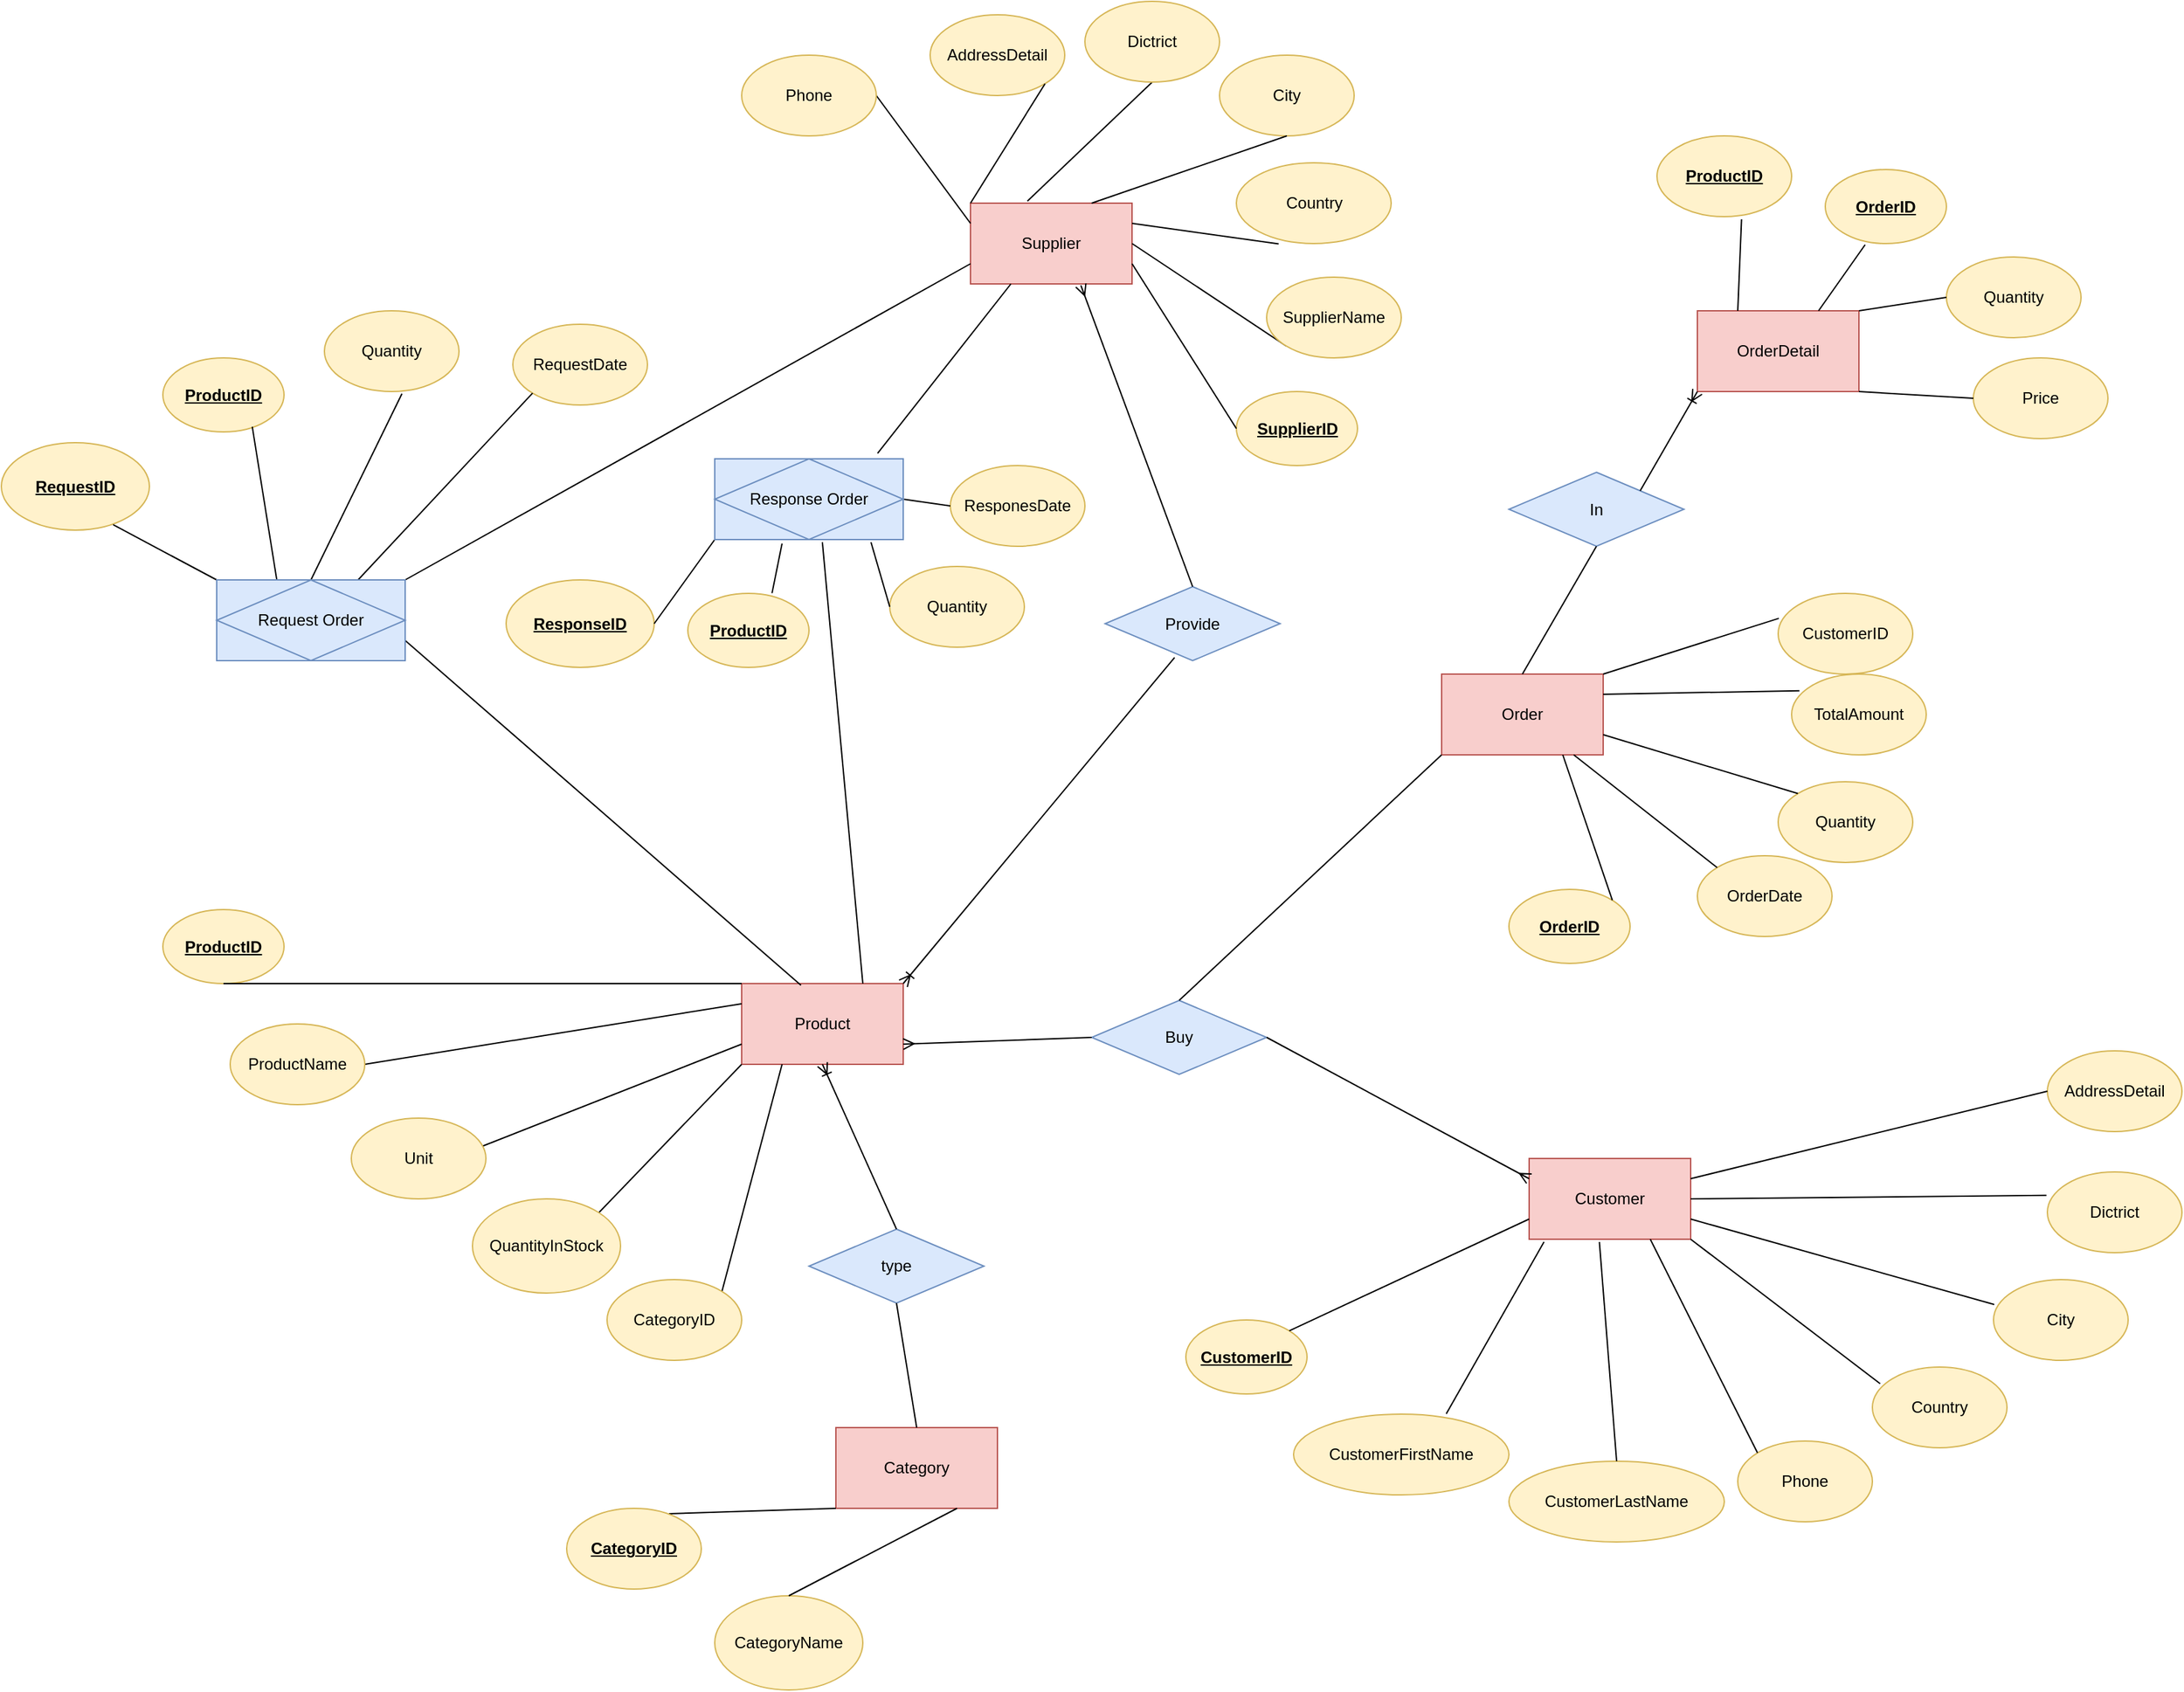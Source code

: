 <mxfile version="20.2.8" type="device"><diagram id="HJCY66pn-C1w1M62q-zt" name="Page-1"><mxGraphModel dx="2924" dy="1392" grid="1" gridSize="10" guides="1" tooltips="1" connect="1" arrows="1" fold="1" page="1" pageScale="1" pageWidth="850" pageHeight="1100" math="0" shadow="0"><root><mxCell id="0"/><mxCell id="1" parent="0"/><mxCell id="BhKzlhzsZ42pCmZVWNvh-1" value="Supplier" style="rounded=0;whiteSpace=wrap;html=1;fillColor=#f8cecc;strokeColor=#b85450;" parent="1" vertex="1"><mxGeometry x="280" y="340" width="120" height="60" as="geometry"/></mxCell><mxCell id="BhKzlhzsZ42pCmZVWNvh-2" value="&lt;b&gt;&lt;u&gt;SupplierID&lt;/u&gt;&lt;/b&gt;" style="ellipse;whiteSpace=wrap;html=1;fillColor=#fff2cc;strokeColor=#d6b656;" parent="1" vertex="1"><mxGeometry x="477.5" y="480" width="90" height="55" as="geometry"/></mxCell><mxCell id="BhKzlhzsZ42pCmZVWNvh-5" value="City" style="ellipse;whiteSpace=wrap;html=1;fillColor=#fff2cc;strokeColor=#d6b656;" parent="1" vertex="1"><mxGeometry x="465" y="230" width="100" height="60" as="geometry"/></mxCell><mxCell id="BhKzlhzsZ42pCmZVWNvh-11" value="" style="endArrow=none;html=1;rounded=0;entryX=0;entryY=0.5;entryDx=0;entryDy=0;exitX=1;exitY=0.75;exitDx=0;exitDy=0;" parent="1" source="BhKzlhzsZ42pCmZVWNvh-1" target="BhKzlhzsZ42pCmZVWNvh-2" edge="1"><mxGeometry width="50" height="50" relative="1" as="geometry"><mxPoint x="560" y="560" as="sourcePoint"/><mxPoint x="610" y="510" as="targetPoint"/></mxGeometry></mxCell><mxCell id="BhKzlhzsZ42pCmZVWNvh-12" value="" style="endArrow=none;html=1;rounded=0;entryX=0.273;entryY=1.005;entryDx=0;entryDy=0;exitX=1;exitY=0.25;exitDx=0;exitDy=0;entryPerimeter=0;" parent="1" source="BhKzlhzsZ42pCmZVWNvh-1" target="BhKzlhzsZ42pCmZVWNvh-50" edge="1"><mxGeometry width="50" height="50" relative="1" as="geometry"><mxPoint x="356.96" y="348.98" as="sourcePoint"/><mxPoint x="165.545" y="329.02" as="targetPoint"/></mxGeometry></mxCell><mxCell id="BhKzlhzsZ42pCmZVWNvh-13" value="" style="endArrow=none;html=1;rounded=0;entryX=0;entryY=1;entryDx=0;entryDy=0;exitX=1;exitY=0.5;exitDx=0;exitDy=0;" parent="1" source="BhKzlhzsZ42pCmZVWNvh-1" target="BhKzlhzsZ42pCmZVWNvh-57" edge="1"><mxGeometry width="50" height="50" relative="1" as="geometry"><mxPoint x="366.96" y="358.98" as="sourcePoint"/><mxPoint x="165.355" y="281.213" as="targetPoint"/></mxGeometry></mxCell><mxCell id="BhKzlhzsZ42pCmZVWNvh-14" value="" style="endArrow=none;html=1;rounded=0;entryX=0.5;entryY=1;entryDx=0;entryDy=0;exitX=0.75;exitY=0;exitDx=0;exitDy=0;" parent="1" source="BhKzlhzsZ42pCmZVWNvh-1" target="BhKzlhzsZ42pCmZVWNvh-5" edge="1"><mxGeometry width="50" height="50" relative="1" as="geometry"><mxPoint x="376.96" y="368.98" as="sourcePoint"/><mxPoint x="406.99" y="291.98" as="targetPoint"/></mxGeometry></mxCell><mxCell id="BhKzlhzsZ42pCmZVWNvh-15" value="" style="endArrow=none;html=1;rounded=0;entryX=0.5;entryY=1;entryDx=0;entryDy=0;exitX=0.352;exitY=-0.025;exitDx=0;exitDy=0;exitPerimeter=0;" parent="1" source="BhKzlhzsZ42pCmZVWNvh-1" target="BhKzlhzsZ42pCmZVWNvh-51" edge="1"><mxGeometry width="50" height="50" relative="1" as="geometry"><mxPoint x="300" y="340" as="sourcePoint"/><mxPoint x="154" y="416.98" as="targetPoint"/></mxGeometry></mxCell><mxCell id="BhKzlhzsZ42pCmZVWNvh-17" value="" style="endArrow=none;html=1;rounded=0;entryX=1;entryY=0.5;entryDx=0;entryDy=0;exitX=0;exitY=0.25;exitDx=0;exitDy=0;" parent="1" source="BhKzlhzsZ42pCmZVWNvh-1" target="BhKzlhzsZ42pCmZVWNvh-60" edge="1"><mxGeometry width="50" height="50" relative="1" as="geometry"><mxPoint x="290" y="410" as="sourcePoint"/><mxPoint x="164" y="426.98" as="targetPoint"/></mxGeometry></mxCell><mxCell id="BhKzlhzsZ42pCmZVWNvh-18" value="Product" style="rounded=0;whiteSpace=wrap;html=1;fillColor=#f8cecc;strokeColor=#b85450;" parent="1" vertex="1"><mxGeometry x="110" y="920" width="120" height="60" as="geometry"/></mxCell><mxCell id="BhKzlhzsZ42pCmZVWNvh-19" value="&lt;b&gt;&lt;u&gt;ProductID&lt;/u&gt;&lt;/b&gt;" style="ellipse;whiteSpace=wrap;html=1;fillColor=#fff2cc;strokeColor=#d6b656;" parent="1" vertex="1"><mxGeometry x="-320" y="865" width="90" height="55" as="geometry"/></mxCell><mxCell id="BhKzlhzsZ42pCmZVWNvh-24" value="" style="endArrow=none;html=1;rounded=0;entryX=1;entryY=0;entryDx=0;entryDy=0;exitX=0;exitY=1;exitDx=0;exitDy=0;" parent="1" source="BhKzlhzsZ42pCmZVWNvh-18" target="BhKzlhzsZ42pCmZVWNvh-55" edge="1"><mxGeometry width="50" height="50" relative="1" as="geometry"><mxPoint x="180" y="470" as="sourcePoint"/><mxPoint x="39" y="579.02" as="targetPoint"/></mxGeometry></mxCell><mxCell id="BhKzlhzsZ42pCmZVWNvh-25" value="" style="endArrow=none;html=1;rounded=0;entryX=0.97;entryY=0.35;entryDx=0;entryDy=0;entryPerimeter=0;exitX=0;exitY=0.75;exitDx=0;exitDy=0;" parent="1" source="BhKzlhzsZ42pCmZVWNvh-18" target="BhKzlhzsZ42pCmZVWNvh-54" edge="1"><mxGeometry width="50" height="50" relative="1" as="geometry"><mxPoint x="190" y="480" as="sourcePoint"/><mxPoint x="49" y="589.02" as="targetPoint"/></mxGeometry></mxCell><mxCell id="BhKzlhzsZ42pCmZVWNvh-26" value="" style="endArrow=none;html=1;rounded=0;entryX=0;entryY=0.25;entryDx=0;entryDy=0;exitX=1;exitY=0.5;exitDx=0;exitDy=0;" parent="1" source="BhKzlhzsZ42pCmZVWNvh-53" target="BhKzlhzsZ42pCmZVWNvh-18" edge="1"><mxGeometry width="50" height="50" relative="1" as="geometry"><mxPoint x="27.5" y="730" as="sourcePoint"/><mxPoint x="59" y="599.02" as="targetPoint"/></mxGeometry></mxCell><mxCell id="BhKzlhzsZ42pCmZVWNvh-27" value="" style="endArrow=none;html=1;rounded=0;entryX=0.5;entryY=1;entryDx=0;entryDy=0;" parent="1" target="BhKzlhzsZ42pCmZVWNvh-19" edge="1"><mxGeometry width="50" height="50" relative="1" as="geometry"><mxPoint x="110" y="920" as="sourcePoint"/><mxPoint x="69" y="609.02" as="targetPoint"/></mxGeometry></mxCell><mxCell id="BhKzlhzsZ42pCmZVWNvh-28" value="" style="endArrow=none;html=1;rounded=0;entryX=1;entryY=0;entryDx=0;entryDy=0;exitX=0.25;exitY=1;exitDx=0;exitDy=0;" parent="1" source="BhKzlhzsZ42pCmZVWNvh-18" target="BhKzlhzsZ42pCmZVWNvh-56" edge="1"><mxGeometry width="50" height="50" relative="1" as="geometry"><mxPoint x="100" y="830" as="sourcePoint"/><mxPoint x="63.05" y="894.97" as="targetPoint"/></mxGeometry></mxCell><mxCell id="BhKzlhzsZ42pCmZVWNvh-29" value="Provide" style="rhombus;whiteSpace=wrap;html=1;fillColor=#dae8fc;strokeColor=#6c8ebf;" parent="1" vertex="1"><mxGeometry x="380" y="625" width="130" height="55" as="geometry"/></mxCell><mxCell id="BhKzlhzsZ42pCmZVWNvh-30" value="" style="endArrow=ERoneToMany;html=1;rounded=0;entryX=1;entryY=0;entryDx=0;entryDy=0;exitX=0.397;exitY=0.957;exitDx=0;exitDy=0;exitPerimeter=0;endFill=0;" parent="1" source="BhKzlhzsZ42pCmZVWNvh-29" target="BhKzlhzsZ42pCmZVWNvh-18" edge="1"><mxGeometry width="50" height="50" relative="1" as="geometry"><mxPoint x="315" y="625" as="sourcePoint"/><mxPoint x="215" y="700" as="targetPoint"/></mxGeometry></mxCell><mxCell id="BhKzlhzsZ42pCmZVWNvh-31" value="" style="endArrow=ERmany;html=1;rounded=0;entryX=0.683;entryY=1.017;entryDx=0;entryDy=0;exitX=0.5;exitY=0;exitDx=0;exitDy=0;entryPerimeter=0;endFill=0;startArrow=none;startFill=0;" parent="1" source="BhKzlhzsZ42pCmZVWNvh-29" target="BhKzlhzsZ42pCmZVWNvh-1" edge="1"><mxGeometry width="50" height="50" relative="1" as="geometry"><mxPoint x="298.96" y="718.02" as="sourcePoint"/><mxPoint x="255" y="660" as="targetPoint"/></mxGeometry></mxCell><mxCell id="BhKzlhzsZ42pCmZVWNvh-33" value="Category" style="rounded=0;whiteSpace=wrap;html=1;fillColor=#f8cecc;strokeColor=#b85450;" parent="1" vertex="1"><mxGeometry x="180" y="1250" width="120" height="60" as="geometry"/></mxCell><mxCell id="BhKzlhzsZ42pCmZVWNvh-35" value="CategoryName" style="ellipse;whiteSpace=wrap;html=1;fillColor=#fff2cc;strokeColor=#d6b656;" parent="1" vertex="1"><mxGeometry x="90" y="1375" width="110" height="70" as="geometry"/></mxCell><mxCell id="BhKzlhzsZ42pCmZVWNvh-38" value="" style="endArrow=none;html=1;rounded=0;entryX=0.75;entryY=1;entryDx=0;entryDy=0;exitX=0.5;exitY=0;exitDx=0;exitDy=0;" parent="1" source="BhKzlhzsZ42pCmZVWNvh-35" target="BhKzlhzsZ42pCmZVWNvh-33" edge="1"><mxGeometry width="50" height="50" relative="1" as="geometry"><mxPoint x="375" y="1195" as="sourcePoint"/><mxPoint x="370" y="1320" as="targetPoint"/></mxGeometry></mxCell><mxCell id="BhKzlhzsZ42pCmZVWNvh-39" value="" style="endArrow=none;html=1;rounded=0;entryX=0;entryY=1;entryDx=0;entryDy=0;exitX=0.76;exitY=0.067;exitDx=0;exitDy=0;exitPerimeter=0;" parent="1" source="BhKzlhzsZ42pCmZVWNvh-64" target="BhKzlhzsZ42pCmZVWNvh-33" edge="1"><mxGeometry width="50" height="50" relative="1" as="geometry"><mxPoint x="215" y="1035" as="sourcePoint"/><mxPoint x="210" y="1160" as="targetPoint"/></mxGeometry></mxCell><mxCell id="BhKzlhzsZ42pCmZVWNvh-42" value="type" style="rhombus;whiteSpace=wrap;html=1;fillColor=#dae8fc;strokeColor=#6c8ebf;" parent="1" vertex="1"><mxGeometry x="160" y="1102.5" width="130" height="55" as="geometry"/></mxCell><mxCell id="BhKzlhzsZ42pCmZVWNvh-43" value="" style="endArrow=none;html=1;rounded=0;entryX=0.5;entryY=0;entryDx=0;entryDy=0;exitX=0.5;exitY=1;exitDx=0;exitDy=0;" parent="1" source="BhKzlhzsZ42pCmZVWNvh-42" target="BhKzlhzsZ42pCmZVWNvh-33" edge="1"><mxGeometry width="50" height="50" relative="1" as="geometry"><mxPoint x="94.92" y="1119.04" as="sourcePoint"/><mxPoint x="84" y="1050" as="targetPoint"/></mxGeometry></mxCell><mxCell id="BhKzlhzsZ42pCmZVWNvh-44" value="" style="endArrow=ERoneToMany;html=1;rounded=0;entryX=0.5;entryY=1;entryDx=0;entryDy=0;exitX=0.5;exitY=0;exitDx=0;exitDy=0;startArrow=none;startFill=0;endFill=0;" parent="1" source="BhKzlhzsZ42pCmZVWNvh-42" target="BhKzlhzsZ42pCmZVWNvh-18" edge="1"><mxGeometry width="50" height="50" relative="1" as="geometry"><mxPoint x="104.92" y="1129.04" as="sourcePoint"/><mxPoint x="167.04" y="820" as="targetPoint"/></mxGeometry></mxCell><mxCell id="BhKzlhzsZ42pCmZVWNvh-50" value="Country" style="ellipse;whiteSpace=wrap;html=1;fillColor=#fff2cc;strokeColor=#d6b656;" parent="1" vertex="1"><mxGeometry x="477.5" y="310" width="115" height="60" as="geometry"/></mxCell><mxCell id="BhKzlhzsZ42pCmZVWNvh-51" value="Dictrict" style="ellipse;whiteSpace=wrap;html=1;fillColor=#fff2cc;strokeColor=#d6b656;" parent="1" vertex="1"><mxGeometry x="365" y="190" width="100" height="60" as="geometry"/></mxCell><mxCell id="BhKzlhzsZ42pCmZVWNvh-53" value="ProductName" style="ellipse;whiteSpace=wrap;html=1;fillColor=#fff2cc;strokeColor=#d6b656;" parent="1" vertex="1"><mxGeometry x="-270" y="950" width="100" height="60" as="geometry"/></mxCell><mxCell id="BhKzlhzsZ42pCmZVWNvh-54" value="Unit" style="ellipse;whiteSpace=wrap;html=1;fillColor=#fff2cc;strokeColor=#d6b656;" parent="1" vertex="1"><mxGeometry x="-180" y="1020" width="100" height="60" as="geometry"/></mxCell><mxCell id="BhKzlhzsZ42pCmZVWNvh-55" value="QuantityInStock" style="ellipse;whiteSpace=wrap;html=1;fillColor=#fff2cc;strokeColor=#d6b656;" parent="1" vertex="1"><mxGeometry x="-90" y="1080" width="110" height="70" as="geometry"/></mxCell><mxCell id="BhKzlhzsZ42pCmZVWNvh-56" value="CategoryID" style="ellipse;whiteSpace=wrap;html=1;fillColor=#fff2cc;strokeColor=#d6b656;" parent="1" vertex="1"><mxGeometry x="10" y="1140" width="100" height="60" as="geometry"/></mxCell><mxCell id="BhKzlhzsZ42pCmZVWNvh-57" value="SupplierName" style="ellipse;whiteSpace=wrap;html=1;fillColor=#fff2cc;strokeColor=#d6b656;" parent="1" vertex="1"><mxGeometry x="500" y="395" width="100" height="60" as="geometry"/></mxCell><mxCell id="BhKzlhzsZ42pCmZVWNvh-60" value="Phone" style="ellipse;whiteSpace=wrap;html=1;fillColor=#fff2cc;strokeColor=#d6b656;" parent="1" vertex="1"><mxGeometry x="110" y="230" width="100" height="60" as="geometry"/></mxCell><mxCell id="BhKzlhzsZ42pCmZVWNvh-64" value="&lt;b&gt;&lt;u&gt;CategoryID&lt;/u&gt;&lt;/b&gt;" style="ellipse;whiteSpace=wrap;html=1;fillColor=#fff2cc;strokeColor=#d6b656;" parent="1" vertex="1"><mxGeometry x="-20" y="1310" width="100" height="60" as="geometry"/></mxCell><mxCell id="BhKzlhzsZ42pCmZVWNvh-68" value="Customer" style="rounded=0;whiteSpace=wrap;html=1;fillColor=#f8cecc;strokeColor=#b85450;" parent="1" vertex="1"><mxGeometry x="695" y="1050" width="120" height="60" as="geometry"/></mxCell><mxCell id="BhKzlhzsZ42pCmZVWNvh-69" value="&lt;b&gt;&lt;u&gt;CustomerID&lt;/u&gt;&lt;/b&gt;" style="ellipse;whiteSpace=wrap;html=1;fillColor=#fff2cc;strokeColor=#d6b656;" parent="1" vertex="1"><mxGeometry x="440" y="1170" width="90" height="55" as="geometry"/></mxCell><mxCell id="BhKzlhzsZ42pCmZVWNvh-70" value="CustomerFirstName" style="ellipse;whiteSpace=wrap;html=1;fillColor=#fff2cc;strokeColor=#d6b656;" parent="1" vertex="1"><mxGeometry x="520" y="1240" width="160" height="60" as="geometry"/></mxCell><mxCell id="BhKzlhzsZ42pCmZVWNvh-71" value="City" style="ellipse;whiteSpace=wrap;html=1;fillColor=#fff2cc;strokeColor=#d6b656;" parent="1" vertex="1"><mxGeometry x="1040" y="1140" width="100" height="60" as="geometry"/></mxCell><mxCell id="BhKzlhzsZ42pCmZVWNvh-72" value="Country" style="ellipse;whiteSpace=wrap;html=1;fillColor=#fff2cc;strokeColor=#d6b656;" parent="1" vertex="1"><mxGeometry x="950" y="1205" width="100" height="60" as="geometry"/></mxCell><mxCell id="BhKzlhzsZ42pCmZVWNvh-73" value="Phone" style="ellipse;whiteSpace=wrap;html=1;fillColor=#fff2cc;strokeColor=#d6b656;" parent="1" vertex="1"><mxGeometry x="850" y="1260" width="100" height="60" as="geometry"/></mxCell><mxCell id="BhKzlhzsZ42pCmZVWNvh-74" value="CustomerLastName" style="ellipse;whiteSpace=wrap;html=1;fillColor=#fff2cc;strokeColor=#d6b656;" parent="1" vertex="1"><mxGeometry x="680" y="1275" width="160" height="60" as="geometry"/></mxCell><mxCell id="BhKzlhzsZ42pCmZVWNvh-75" value="AddressDetail" style="ellipse;whiteSpace=wrap;html=1;fillColor=#fff2cc;strokeColor=#d6b656;" parent="1" vertex="1"><mxGeometry x="250" y="200" width="100" height="60" as="geometry"/></mxCell><mxCell id="BhKzlhzsZ42pCmZVWNvh-76" value="" style="endArrow=none;html=1;rounded=0;entryX=1;entryY=1;entryDx=0;entryDy=0;exitX=0;exitY=0;exitDx=0;exitDy=0;" parent="1" source="BhKzlhzsZ42pCmZVWNvh-1" target="BhKzlhzsZ42pCmZVWNvh-75" edge="1"><mxGeometry width="50" height="50" relative="1" as="geometry"><mxPoint x="230" y="410" as="sourcePoint"/><mxPoint x="90" y="350" as="targetPoint"/></mxGeometry></mxCell><mxCell id="BhKzlhzsZ42pCmZVWNvh-77" value="AddressDetail" style="ellipse;whiteSpace=wrap;html=1;fillColor=#fff2cc;strokeColor=#d6b656;" parent="1" vertex="1"><mxGeometry x="1080" y="970" width="100" height="60" as="geometry"/></mxCell><mxCell id="BhKzlhzsZ42pCmZVWNvh-78" value="Dictrict" style="ellipse;whiteSpace=wrap;html=1;fillColor=#fff2cc;strokeColor=#d6b656;" parent="1" vertex="1"><mxGeometry x="1080" y="1060" width="100" height="60" as="geometry"/></mxCell><mxCell id="BhKzlhzsZ42pCmZVWNvh-80" value="" style="endArrow=none;html=1;rounded=0;entryX=0.5;entryY=0;entryDx=0;entryDy=0;exitX=0.435;exitY=1.034;exitDx=0;exitDy=0;exitPerimeter=0;" parent="1" source="BhKzlhzsZ42pCmZVWNvh-68" target="BhKzlhzsZ42pCmZVWNvh-74" edge="1"><mxGeometry width="50" height="50" relative="1" as="geometry"><mxPoint x="710" y="900" as="sourcePoint"/><mxPoint x="760" y="850" as="targetPoint"/></mxGeometry></mxCell><mxCell id="BhKzlhzsZ42pCmZVWNvh-81" value="" style="endArrow=none;html=1;rounded=0;entryX=0;entryY=0;entryDx=0;entryDy=0;exitX=0.75;exitY=1;exitDx=0;exitDy=0;" parent="1" source="BhKzlhzsZ42pCmZVWNvh-68" target="BhKzlhzsZ42pCmZVWNvh-73" edge="1"><mxGeometry width="50" height="50" relative="1" as="geometry"><mxPoint x="720" y="910" as="sourcePoint"/><mxPoint x="770" y="860" as="targetPoint"/></mxGeometry></mxCell><mxCell id="BhKzlhzsZ42pCmZVWNvh-82" value="" style="endArrow=none;html=1;rounded=0;entryX=0.058;entryY=0.206;entryDx=0;entryDy=0;entryPerimeter=0;exitX=1;exitY=1;exitDx=0;exitDy=0;" parent="1" source="BhKzlhzsZ42pCmZVWNvh-68" target="BhKzlhzsZ42pCmZVWNvh-72" edge="1"><mxGeometry width="50" height="50" relative="1" as="geometry"><mxPoint x="730" y="920" as="sourcePoint"/><mxPoint x="780" y="870" as="targetPoint"/></mxGeometry></mxCell><mxCell id="BhKzlhzsZ42pCmZVWNvh-83" value="" style="endArrow=none;html=1;rounded=0;entryX=0.005;entryY=0.309;entryDx=0;entryDy=0;entryPerimeter=0;exitX=1;exitY=0.75;exitDx=0;exitDy=0;" parent="1" source="BhKzlhzsZ42pCmZVWNvh-68" target="BhKzlhzsZ42pCmZVWNvh-71" edge="1"><mxGeometry width="50" height="50" relative="1" as="geometry"><mxPoint x="740" y="930" as="sourcePoint"/><mxPoint x="790" y="880" as="targetPoint"/></mxGeometry></mxCell><mxCell id="BhKzlhzsZ42pCmZVWNvh-84" value="" style="endArrow=none;html=1;rounded=0;entryX=-0.007;entryY=0.289;entryDx=0;entryDy=0;entryPerimeter=0;exitX=1;exitY=0.5;exitDx=0;exitDy=0;" parent="1" source="BhKzlhzsZ42pCmZVWNvh-68" target="BhKzlhzsZ42pCmZVWNvh-78" edge="1"><mxGeometry width="50" height="50" relative="1" as="geometry"><mxPoint x="750" y="940" as="sourcePoint"/><mxPoint x="800" y="890" as="targetPoint"/></mxGeometry></mxCell><mxCell id="BhKzlhzsZ42pCmZVWNvh-85" value="" style="endArrow=none;html=1;rounded=0;entryX=0;entryY=0.5;entryDx=0;entryDy=0;exitX=1;exitY=0.25;exitDx=0;exitDy=0;" parent="1" source="BhKzlhzsZ42pCmZVWNvh-68" target="BhKzlhzsZ42pCmZVWNvh-77" edge="1"><mxGeometry width="50" height="50" relative="1" as="geometry"><mxPoint x="760" y="950" as="sourcePoint"/><mxPoint x="810" y="900" as="targetPoint"/></mxGeometry></mxCell><mxCell id="BhKzlhzsZ42pCmZVWNvh-86" value="" style="endArrow=none;html=1;rounded=0;entryX=1;entryY=0;entryDx=0;entryDy=0;exitX=0;exitY=0.75;exitDx=0;exitDy=0;" parent="1" source="BhKzlhzsZ42pCmZVWNvh-68" target="BhKzlhzsZ42pCmZVWNvh-69" edge="1"><mxGeometry width="50" height="50" relative="1" as="geometry"><mxPoint x="770" y="960" as="sourcePoint"/><mxPoint x="820" y="910" as="targetPoint"/></mxGeometry></mxCell><mxCell id="BhKzlhzsZ42pCmZVWNvh-87" value="" style="endArrow=none;html=1;rounded=0;entryX=0.709;entryY=-0.005;entryDx=0;entryDy=0;entryPerimeter=0;exitX=0.092;exitY=1.034;exitDx=0;exitDy=0;exitPerimeter=0;" parent="1" source="BhKzlhzsZ42pCmZVWNvh-68" target="BhKzlhzsZ42pCmZVWNvh-70" edge="1"><mxGeometry width="50" height="50" relative="1" as="geometry"><mxPoint x="780" y="970" as="sourcePoint"/><mxPoint x="830" y="920" as="targetPoint"/></mxGeometry></mxCell><mxCell id="BhKzlhzsZ42pCmZVWNvh-90" value="Order" style="rounded=0;whiteSpace=wrap;html=1;fillColor=#f8cecc;strokeColor=#b85450;" parent="1" vertex="1"><mxGeometry x="630" y="690" width="120" height="60" as="geometry"/></mxCell><mxCell id="BhKzlhzsZ42pCmZVWNvh-91" value="&lt;b&gt;&lt;u&gt;OrderID&lt;/u&gt;&lt;/b&gt;" style="ellipse;whiteSpace=wrap;html=1;fillColor=#fff2cc;strokeColor=#d6b656;" parent="1" vertex="1"><mxGeometry x="680" y="850" width="90" height="55" as="geometry"/></mxCell><mxCell id="BhKzlhzsZ42pCmZVWNvh-93" value="CustomerID" style="ellipse;whiteSpace=wrap;html=1;fillColor=#fff2cc;strokeColor=#d6b656;" parent="1" vertex="1"><mxGeometry x="880" y="630" width="100" height="60" as="geometry"/></mxCell><mxCell id="BhKzlhzsZ42pCmZVWNvh-94" value="TotalAmount" style="ellipse;whiteSpace=wrap;html=1;fillColor=#fff2cc;strokeColor=#d6b656;" parent="1" vertex="1"><mxGeometry x="890" y="690" width="100" height="60" as="geometry"/></mxCell><mxCell id="BhKzlhzsZ42pCmZVWNvh-95" value="Quantity" style="ellipse;whiteSpace=wrap;html=1;fillColor=#fff2cc;strokeColor=#d6b656;" parent="1" vertex="1"><mxGeometry x="880" y="770" width="100" height="60" as="geometry"/></mxCell><mxCell id="BhKzlhzsZ42pCmZVWNvh-100" value="" style="endArrow=none;html=1;rounded=0;entryX=0;entryY=0;entryDx=0;entryDy=0;exitX=1;exitY=0.75;exitDx=0;exitDy=0;" parent="1" source="BhKzlhzsZ42pCmZVWNvh-90" target="BhKzlhzsZ42pCmZVWNvh-95" edge="1"><mxGeometry width="50" height="50" relative="1" as="geometry"><mxPoint x="930" y="480" as="sourcePoint"/><mxPoint x="980" y="430" as="targetPoint"/></mxGeometry></mxCell><mxCell id="BhKzlhzsZ42pCmZVWNvh-101" value="" style="endArrow=none;html=1;rounded=0;entryX=0.058;entryY=0.206;entryDx=0;entryDy=0;entryPerimeter=0;exitX=1;exitY=0.25;exitDx=0;exitDy=0;" parent="1" source="BhKzlhzsZ42pCmZVWNvh-90" target="BhKzlhzsZ42pCmZVWNvh-94" edge="1"><mxGeometry width="50" height="50" relative="1" as="geometry"><mxPoint x="940" y="490" as="sourcePoint"/><mxPoint x="990" y="440" as="targetPoint"/></mxGeometry></mxCell><mxCell id="BhKzlhzsZ42pCmZVWNvh-102" value="" style="endArrow=none;html=1;rounded=0;entryX=0.005;entryY=0.309;entryDx=0;entryDy=0;entryPerimeter=0;exitX=1;exitY=0;exitDx=0;exitDy=0;" parent="1" source="BhKzlhzsZ42pCmZVWNvh-90" target="BhKzlhzsZ42pCmZVWNvh-93" edge="1"><mxGeometry width="50" height="50" relative="1" as="geometry"><mxPoint x="950" y="500" as="sourcePoint"/><mxPoint x="1000" y="450" as="targetPoint"/></mxGeometry></mxCell><mxCell id="BhKzlhzsZ42pCmZVWNvh-105" value="" style="endArrow=none;html=1;rounded=0;entryX=1;entryY=0;entryDx=0;entryDy=0;exitX=0.75;exitY=1;exitDx=0;exitDy=0;" parent="1" source="BhKzlhzsZ42pCmZVWNvh-90" target="BhKzlhzsZ42pCmZVWNvh-91" edge="1"><mxGeometry width="50" height="50" relative="1" as="geometry"><mxPoint x="980" y="530" as="sourcePoint"/><mxPoint x="1030" y="480" as="targetPoint"/></mxGeometry></mxCell><mxCell id="BhKzlhzsZ42pCmZVWNvh-107" value="OrderDate" style="ellipse;whiteSpace=wrap;html=1;fillColor=#fff2cc;strokeColor=#d6b656;" parent="1" vertex="1"><mxGeometry x="820" y="825" width="100" height="60" as="geometry"/></mxCell><mxCell id="BhKzlhzsZ42pCmZVWNvh-108" value="" style="endArrow=none;html=1;rounded=0;entryX=0;entryY=0;entryDx=0;entryDy=0;" parent="1" source="BhKzlhzsZ42pCmZVWNvh-90" target="BhKzlhzsZ42pCmZVWNvh-107" edge="1"><mxGeometry width="50" height="50" relative="1" as="geometry"><mxPoint x="911.04" y="682.04" as="sourcePoint"/><mxPoint x="853.44" y="819.7" as="targetPoint"/></mxGeometry></mxCell><mxCell id="BhKzlhzsZ42pCmZVWNvh-109" value="OrderDetail" style="rounded=0;whiteSpace=wrap;html=1;fillColor=#f8cecc;strokeColor=#b85450;" parent="1" vertex="1"><mxGeometry x="820" y="420" width="120" height="60" as="geometry"/></mxCell><mxCell id="BhKzlhzsZ42pCmZVWNvh-110" value="&lt;b&gt;&lt;u&gt;OrderID&lt;/u&gt;&lt;/b&gt;" style="ellipse;whiteSpace=wrap;html=1;fillColor=#fff2cc;strokeColor=#d6b656;" parent="1" vertex="1"><mxGeometry x="915" y="315" width="90" height="55" as="geometry"/></mxCell><mxCell id="BhKzlhzsZ42pCmZVWNvh-112" value="Price" style="ellipse;whiteSpace=wrap;html=1;fillColor=#fff2cc;strokeColor=#d6b656;" parent="1" vertex="1"><mxGeometry x="1025" y="455" width="100" height="60" as="geometry"/></mxCell><mxCell id="BhKzlhzsZ42pCmZVWNvh-113" value="Quantity" style="ellipse;whiteSpace=wrap;html=1;fillColor=#fff2cc;strokeColor=#d6b656;" parent="1" vertex="1"><mxGeometry x="1005" y="380" width="100" height="60" as="geometry"/></mxCell><mxCell id="BhKzlhzsZ42pCmZVWNvh-114" value="" style="endArrow=none;html=1;rounded=0;entryX=0;entryY=0.5;entryDx=0;entryDy=0;exitX=1;exitY=0;exitDx=0;exitDy=0;" parent="1" source="BhKzlhzsZ42pCmZVWNvh-109" target="BhKzlhzsZ42pCmZVWNvh-113" edge="1"><mxGeometry width="50" height="50" relative="1" as="geometry"><mxPoint x="845" y="295" as="sourcePoint"/><mxPoint x="895" y="245" as="targetPoint"/></mxGeometry></mxCell><mxCell id="BhKzlhzsZ42pCmZVWNvh-115" value="" style="endArrow=none;html=1;rounded=0;entryX=0;entryY=0.5;entryDx=0;entryDy=0;exitX=1;exitY=1;exitDx=0;exitDy=0;" parent="1" source="BhKzlhzsZ42pCmZVWNvh-109" target="BhKzlhzsZ42pCmZVWNvh-112" edge="1"><mxGeometry width="50" height="50" relative="1" as="geometry"><mxPoint x="855" y="305" as="sourcePoint"/><mxPoint x="905" y="255" as="targetPoint"/></mxGeometry></mxCell><mxCell id="BhKzlhzsZ42pCmZVWNvh-117" value="" style="endArrow=none;html=1;rounded=0;entryX=0.329;entryY=1.016;entryDx=0;entryDy=0;exitX=0.75;exitY=0;exitDx=0;exitDy=0;entryPerimeter=0;" parent="1" source="BhKzlhzsZ42pCmZVWNvh-109" target="BhKzlhzsZ42pCmZVWNvh-110" edge="1"><mxGeometry width="50" height="50" relative="1" as="geometry"><mxPoint x="895" y="345" as="sourcePoint"/><mxPoint x="945" y="295" as="targetPoint"/></mxGeometry></mxCell><mxCell id="BhKzlhzsZ42pCmZVWNvh-118" value="&lt;b&gt;&lt;u&gt;ProductID&lt;/u&gt;&lt;/b&gt;" style="ellipse;whiteSpace=wrap;html=1;fillColor=#fff2cc;strokeColor=#d6b656;" parent="1" vertex="1"><mxGeometry x="790" y="290" width="100" height="60" as="geometry"/></mxCell><mxCell id="BhKzlhzsZ42pCmZVWNvh-119" value="" style="endArrow=none;html=1;rounded=0;entryX=0.628;entryY=1.034;entryDx=0;entryDy=0;entryPerimeter=0;exitX=0.25;exitY=0;exitDx=0;exitDy=0;" parent="1" source="BhKzlhzsZ42pCmZVWNvh-109" target="BhKzlhzsZ42pCmZVWNvh-118" edge="1"><mxGeometry width="50" height="50" relative="1" as="geometry"><mxPoint x="826.04" y="497.04" as="sourcePoint"/><mxPoint x="768.44" y="634.7" as="targetPoint"/></mxGeometry></mxCell><mxCell id="BhKzlhzsZ42pCmZVWNvh-127" value="Buy" style="rhombus;whiteSpace=wrap;html=1;fillColor=#dae8fc;strokeColor=#6c8ebf;" parent="1" vertex="1"><mxGeometry x="370" y="932.5" width="130" height="55" as="geometry"/></mxCell><mxCell id="BhKzlhzsZ42pCmZVWNvh-128" value="" style="endArrow=ERmany;html=1;rounded=0;exitX=1;exitY=0.5;exitDx=0;exitDy=0;entryX=0;entryY=0.25;entryDx=0;entryDy=0;startArrow=none;startFill=0;endFill=0;" parent="1" source="BhKzlhzsZ42pCmZVWNvh-127" target="BhKzlhzsZ42pCmZVWNvh-68" edge="1"><mxGeometry width="50" height="50" relative="1" as="geometry"><mxPoint x="944.92" y="1098.02" as="sourcePoint"/><mxPoint x="1170" y="948.98" as="targetPoint"/></mxGeometry></mxCell><mxCell id="BhKzlhzsZ42pCmZVWNvh-135" value="In" style="rhombus;whiteSpace=wrap;html=1;fillColor=#dae8fc;strokeColor=#6c8ebf;" parent="1" vertex="1"><mxGeometry x="680" y="540" width="130" height="55" as="geometry"/></mxCell><mxCell id="BhKzlhzsZ42pCmZVWNvh-136" value="" style="endArrow=none;html=1;rounded=0;entryX=0.5;entryY=0;entryDx=0;entryDy=0;exitX=0.5;exitY=1;exitDx=0;exitDy=0;" parent="1" source="BhKzlhzsZ42pCmZVWNvh-135" target="BhKzlhzsZ42pCmZVWNvh-90" edge="1"><mxGeometry width="50" height="50" relative="1" as="geometry"><mxPoint x="934.92" y="679.04" as="sourcePoint"/><mxPoint x="924" y="610" as="targetPoint"/></mxGeometry></mxCell><mxCell id="BhKzlhzsZ42pCmZVWNvh-137" value="" style="endArrow=ERoneToMany;html=1;rounded=0;entryX=0;entryY=1;entryDx=0;entryDy=0;exitX=1;exitY=0;exitDx=0;exitDy=0;endFill=0;" parent="1" source="BhKzlhzsZ42pCmZVWNvh-135" target="BhKzlhzsZ42pCmZVWNvh-109" edge="1"><mxGeometry width="50" height="50" relative="1" as="geometry"><mxPoint x="840" y="565" as="sourcePoint"/><mxPoint x="872.04" y="472.5" as="targetPoint"/></mxGeometry></mxCell><mxCell id="BhKzlhzsZ42pCmZVWNvh-138" value="" style="endArrow=none;html=1;rounded=0;exitX=1;exitY=0.75;exitDx=0;exitDy=0;entryX=0;entryY=0.5;entryDx=0;entryDy=0;endFill=0;startArrow=ERmany;startFill=0;" parent="1" source="BhKzlhzsZ42pCmZVWNvh-18" target="BhKzlhzsZ42pCmZVWNvh-127" edge="1"><mxGeometry width="50" height="50" relative="1" as="geometry"><mxPoint x="315" y="932.5" as="sourcePoint"/><mxPoint x="495" y="930" as="targetPoint"/></mxGeometry></mxCell><mxCell id="BhKzlhzsZ42pCmZVWNvh-139" value="" style="endArrow=none;html=1;rounded=0;entryX=0.5;entryY=0;entryDx=0;entryDy=0;exitX=0;exitY=1;exitDx=0;exitDy=0;" parent="1" source="BhKzlhzsZ42pCmZVWNvh-90" target="BhKzlhzsZ42pCmZVWNvh-127" edge="1"><mxGeometry width="50" height="50" relative="1" as="geometry"><mxPoint x="835" y="575" as="sourcePoint"/><mxPoint x="780" y="670" as="targetPoint"/></mxGeometry></mxCell><mxCell id="BhKzlhzsZ42pCmZVWNvh-148" value="" style="endArrow=none;html=1;rounded=0;entryX=0;entryY=0.75;entryDx=0;entryDy=0;exitX=1;exitY=0;exitDx=0;exitDy=0;" parent="1" source="676dAyOE-Y-RhfJR-1St-1" target="BhKzlhzsZ42pCmZVWNvh-1" edge="1"><mxGeometry width="50" height="50" relative="1" as="geometry"><mxPoint x="-110" y="617.5" as="sourcePoint"/><mxPoint x="230" y="617.5" as="targetPoint"/></mxGeometry></mxCell><mxCell id="BhKzlhzsZ42pCmZVWNvh-149" value="" style="endArrow=none;html=1;rounded=0;entryX=1;entryY=0.75;entryDx=0;entryDy=0;exitX=0.367;exitY=0.021;exitDx=0;exitDy=0;exitPerimeter=0;" parent="1" source="BhKzlhzsZ42pCmZVWNvh-18" target="676dAyOE-Y-RhfJR-1St-1" edge="1"><mxGeometry width="50" height="50" relative="1" as="geometry"><mxPoint x="-340" y="560" as="sourcePoint"/><mxPoint x="-175" y="645" as="targetPoint"/></mxGeometry></mxCell><mxCell id="BhKzlhzsZ42pCmZVWNvh-150" value="&lt;b&gt;&lt;u&gt;RequestID&lt;/u&gt;&lt;/b&gt;" style="ellipse;whiteSpace=wrap;html=1;fillColor=#fff2cc;strokeColor=#d6b656;" parent="1" vertex="1"><mxGeometry x="-440" y="518" width="110" height="65" as="geometry"/></mxCell><mxCell id="BhKzlhzsZ42pCmZVWNvh-152" value="" style="endArrow=none;html=1;rounded=0;entryX=0.755;entryY=0.938;entryDx=0;entryDy=0;entryPerimeter=0;exitX=0;exitY=0;exitDx=0;exitDy=0;" parent="1" source="676dAyOE-Y-RhfJR-1St-1" target="BhKzlhzsZ42pCmZVWNvh-150" edge="1"><mxGeometry width="50" height="50" relative="1" as="geometry"><mxPoint x="-207.5" y="603.75" as="sourcePoint"/><mxPoint x="-200" y="520" as="targetPoint"/></mxGeometry></mxCell><mxCell id="BhKzlhzsZ42pCmZVWNvh-153" value="&lt;b&gt;&lt;u&gt;ProductID&lt;/u&gt;&lt;/b&gt;" style="ellipse;whiteSpace=wrap;html=1;fillColor=#fff2cc;strokeColor=#d6b656;" parent="1" vertex="1"><mxGeometry x="-320" y="455" width="90" height="55" as="geometry"/></mxCell><mxCell id="BhKzlhzsZ42pCmZVWNvh-154" value="" style="endArrow=none;html=1;rounded=0;entryX=0.738;entryY=0.931;entryDx=0;entryDy=0;entryPerimeter=0;exitX=0.321;exitY=0.033;exitDx=0;exitDy=0;exitPerimeter=0;" parent="1" source="676dAyOE-Y-RhfJR-1St-1" target="BhKzlhzsZ42pCmZVWNvh-153" edge="1"><mxGeometry width="50" height="50" relative="1" as="geometry"><mxPoint x="-190" y="620" as="sourcePoint"/><mxPoint x="-206.95" y="420.97" as="targetPoint"/></mxGeometry></mxCell><mxCell id="BhKzlhzsZ42pCmZVWNvh-155" value="Quantity" style="ellipse;whiteSpace=wrap;html=1;fillColor=#fff2cc;strokeColor=#d6b656;" parent="1" vertex="1"><mxGeometry x="-200" y="420" width="100" height="60" as="geometry"/></mxCell><mxCell id="BhKzlhzsZ42pCmZVWNvh-156" value="" style="endArrow=none;html=1;rounded=0;entryX=0.576;entryY=1.027;entryDx=0;entryDy=0;entryPerimeter=0;exitX=0.5;exitY=0;exitDx=0;exitDy=0;" parent="1" source="676dAyOE-Y-RhfJR-1St-1" target="BhKzlhzsZ42pCmZVWNvh-155" edge="1"><mxGeometry width="50" height="50" relative="1" as="geometry"><mxPoint x="-175" y="590" as="sourcePoint"/><mxPoint x="-143.58" y="386.205" as="targetPoint"/></mxGeometry></mxCell><mxCell id="BhKzlhzsZ42pCmZVWNvh-158" value="" style="endArrow=none;html=1;rounded=0;entryX=0.25;entryY=1;entryDx=0;entryDy=0;exitX=0.864;exitY=-0.067;exitDx=0;exitDy=0;exitPerimeter=0;" parent="1" source="676dAyOE-Y-RhfJR-1St-2" target="BhKzlhzsZ42pCmZVWNvh-1" edge="1"><mxGeometry width="50" height="50" relative="1" as="geometry"><mxPoint x="230" y="490" as="sourcePoint"/><mxPoint x="280" y="410" as="targetPoint"/></mxGeometry></mxCell><mxCell id="BhKzlhzsZ42pCmZVWNvh-159" value="" style="endArrow=none;html=1;rounded=0;exitX=0.75;exitY=0;exitDx=0;exitDy=0;entryX=0.571;entryY=1.033;entryDx=0;entryDy=0;entryPerimeter=0;" parent="1" source="BhKzlhzsZ42pCmZVWNvh-18" target="676dAyOE-Y-RhfJR-1St-2" edge="1"><mxGeometry width="50" height="50" relative="1" as="geometry"><mxPoint x="-230" y="770" as="sourcePoint"/><mxPoint x="170" y="605" as="targetPoint"/></mxGeometry></mxCell><mxCell id="BhKzlhzsZ42pCmZVWNvh-160" value="&lt;b&gt;&lt;u&gt;ResponseID&lt;/u&gt;&lt;/b&gt;" style="ellipse;whiteSpace=wrap;html=1;fillColor=#fff2cc;strokeColor=#d6b656;" parent="1" vertex="1"><mxGeometry x="-65" y="620" width="110" height="65" as="geometry"/></mxCell><mxCell id="BhKzlhzsZ42pCmZVWNvh-161" value="" style="endArrow=none;html=1;rounded=0;entryX=0;entryY=1;entryDx=0;entryDy=0;exitX=1;exitY=0.5;exitDx=0;exitDy=0;" parent="1" source="BhKzlhzsZ42pCmZVWNvh-160" target="676dAyOE-Y-RhfJR-1St-2" edge="1"><mxGeometry width="50" height="50" relative="1" as="geometry"><mxPoint x="-132.5" y="503.75" as="sourcePoint"/><mxPoint x="105" y="577.5" as="targetPoint"/></mxGeometry></mxCell><mxCell id="BhKzlhzsZ42pCmZVWNvh-162" value="&lt;b&gt;&lt;u&gt;ProductID&lt;/u&gt;&lt;/b&gt;" style="ellipse;whiteSpace=wrap;html=1;fillColor=#fff2cc;strokeColor=#d6b656;" parent="1" vertex="1"><mxGeometry x="70" y="630" width="90" height="55" as="geometry"/></mxCell><mxCell id="BhKzlhzsZ42pCmZVWNvh-163" value="Quantity" style="ellipse;whiteSpace=wrap;html=1;fillColor=#fff2cc;strokeColor=#d6b656;" parent="1" vertex="1"><mxGeometry x="220" y="610" width="100" height="60" as="geometry"/></mxCell><mxCell id="BhKzlhzsZ42pCmZVWNvh-164" value="" style="endArrow=none;html=1;rounded=0;exitX=0.695;exitY=-0.003;exitDx=0;exitDy=0;entryX=0.357;entryY=1.05;entryDx=0;entryDy=0;entryPerimeter=0;exitPerimeter=0;" parent="1" source="BhKzlhzsZ42pCmZVWNvh-162" target="676dAyOE-Y-RhfJR-1St-2" edge="1"><mxGeometry width="50" height="50" relative="1" as="geometry"><mxPoint x="-95" y="690" as="sourcePoint"/><mxPoint x="157.52" y="598.455" as="targetPoint"/></mxGeometry></mxCell><mxCell id="BhKzlhzsZ42pCmZVWNvh-165" value="" style="endArrow=none;html=1;rounded=0;entryX=0.829;entryY=1.033;entryDx=0;entryDy=0;exitX=0;exitY=0.5;exitDx=0;exitDy=0;entryPerimeter=0;" parent="1" source="BhKzlhzsZ42pCmZVWNvh-163" target="676dAyOE-Y-RhfJR-1St-2" edge="1"><mxGeometry width="50" height="50" relative="1" as="geometry"><mxPoint x="3.18" y="698.055" as="sourcePoint"/><mxPoint x="202.5" y="591.25" as="targetPoint"/></mxGeometry></mxCell><mxCell id="wyfsfoqbxk5AcdMRT7wW-6" value="RequestDate" style="ellipse;whiteSpace=wrap;html=1;fillColor=#fff2cc;strokeColor=#d6b656;" parent="1" vertex="1"><mxGeometry x="-60" y="430" width="100" height="60" as="geometry"/></mxCell><mxCell id="wyfsfoqbxk5AcdMRT7wW-7" value="" style="endArrow=none;html=1;rounded=0;entryX=0;entryY=1;entryDx=0;entryDy=0;exitX=0.75;exitY=0;exitDx=0;exitDy=0;" parent="1" source="676dAyOE-Y-RhfJR-1St-1" target="wyfsfoqbxk5AcdMRT7wW-6" edge="1"><mxGeometry width="50" height="50" relative="1" as="geometry"><mxPoint x="-142.5" y="603.75" as="sourcePoint"/><mxPoint x="-82.4" y="501.62" as="targetPoint"/></mxGeometry></mxCell><mxCell id="wyfsfoqbxk5AcdMRT7wW-8" value="ResponesDate" style="ellipse;whiteSpace=wrap;html=1;fillColor=#fff2cc;strokeColor=#d6b656;" parent="1" vertex="1"><mxGeometry x="265" y="535" width="100" height="60" as="geometry"/></mxCell><mxCell id="wyfsfoqbxk5AcdMRT7wW-9" value="" style="endArrow=none;html=1;rounded=0;entryX=0;entryY=0.5;entryDx=0;entryDy=0;exitX=1;exitY=0.5;exitDx=0;exitDy=0;" parent="1" source="676dAyOE-Y-RhfJR-1St-2" target="wyfsfoqbxk5AcdMRT7wW-8" edge="1"><mxGeometry width="50" height="50" relative="1" as="geometry"><mxPoint x="235" y="577.5" as="sourcePoint"/><mxPoint x="-5.355" y="511.213" as="targetPoint"/></mxGeometry></mxCell><mxCell id="676dAyOE-Y-RhfJR-1St-1" value="Request Order" style="shape=associativeEntity;whiteSpace=wrap;html=1;align=center;fillColor=#dae8fc;strokeColor=#6c8ebf;" vertex="1" parent="1"><mxGeometry x="-280" y="620" width="140" height="60" as="geometry"/></mxCell><mxCell id="676dAyOE-Y-RhfJR-1St-2" value="Response Order" style="shape=associativeEntity;whiteSpace=wrap;html=1;align=center;fillColor=#dae8fc;strokeColor=#6c8ebf;" vertex="1" parent="1"><mxGeometry x="90" y="530" width="140" height="60" as="geometry"/></mxCell></root></mxGraphModel></diagram></mxfile>